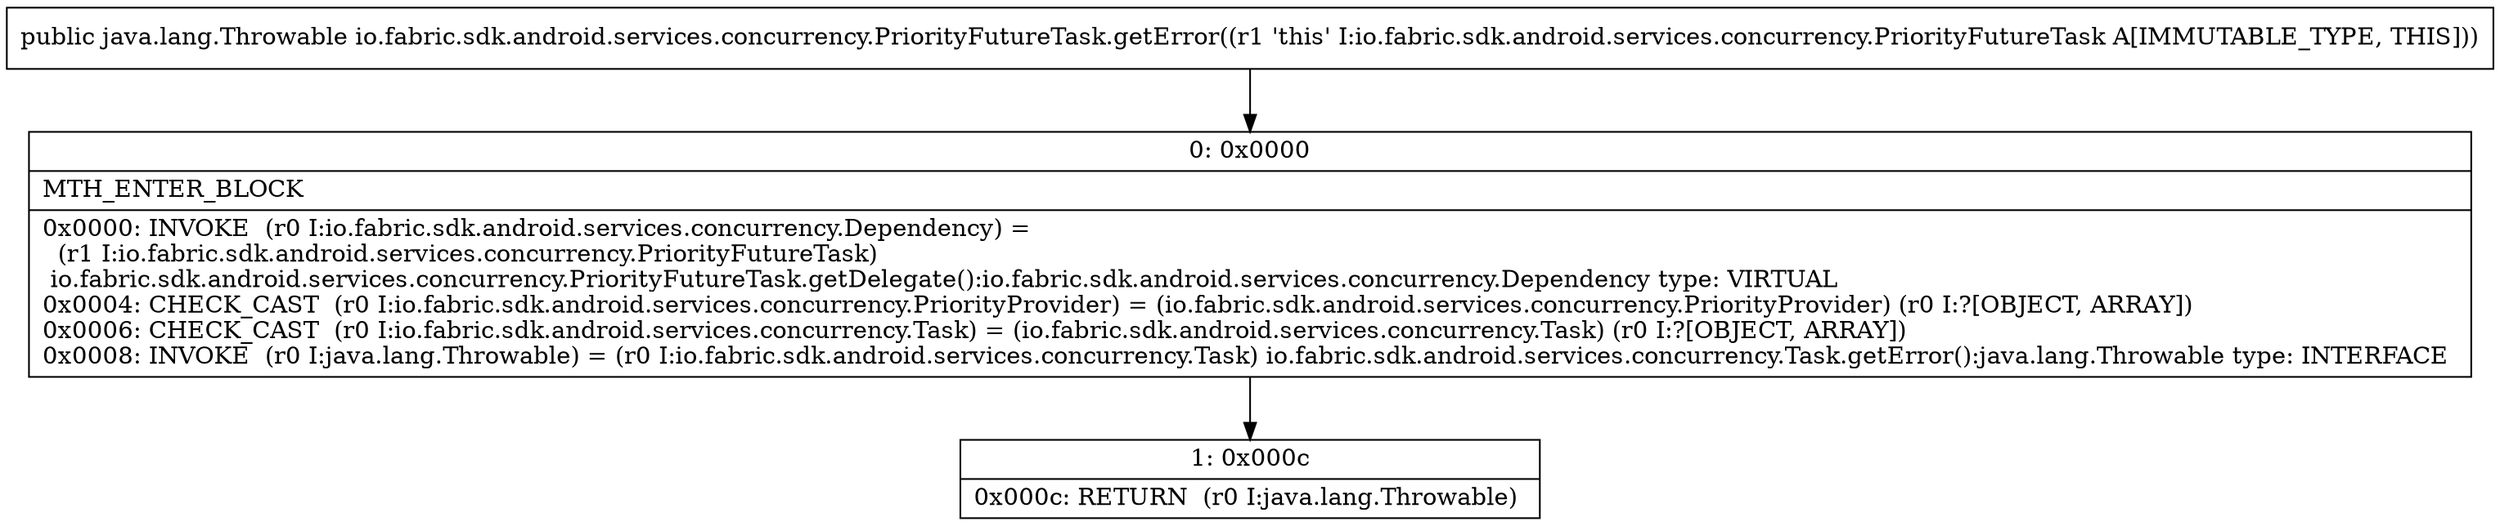 digraph "CFG forio.fabric.sdk.android.services.concurrency.PriorityFutureTask.getError()Ljava\/lang\/Throwable;" {
Node_0 [shape=record,label="{0\:\ 0x0000|MTH_ENTER_BLOCK\l|0x0000: INVOKE  (r0 I:io.fabric.sdk.android.services.concurrency.Dependency) = \l  (r1 I:io.fabric.sdk.android.services.concurrency.PriorityFutureTask)\l io.fabric.sdk.android.services.concurrency.PriorityFutureTask.getDelegate():io.fabric.sdk.android.services.concurrency.Dependency type: VIRTUAL \l0x0004: CHECK_CAST  (r0 I:io.fabric.sdk.android.services.concurrency.PriorityProvider) = (io.fabric.sdk.android.services.concurrency.PriorityProvider) (r0 I:?[OBJECT, ARRAY]) \l0x0006: CHECK_CAST  (r0 I:io.fabric.sdk.android.services.concurrency.Task) = (io.fabric.sdk.android.services.concurrency.Task) (r0 I:?[OBJECT, ARRAY]) \l0x0008: INVOKE  (r0 I:java.lang.Throwable) = (r0 I:io.fabric.sdk.android.services.concurrency.Task) io.fabric.sdk.android.services.concurrency.Task.getError():java.lang.Throwable type: INTERFACE \l}"];
Node_1 [shape=record,label="{1\:\ 0x000c|0x000c: RETURN  (r0 I:java.lang.Throwable) \l}"];
MethodNode[shape=record,label="{public java.lang.Throwable io.fabric.sdk.android.services.concurrency.PriorityFutureTask.getError((r1 'this' I:io.fabric.sdk.android.services.concurrency.PriorityFutureTask A[IMMUTABLE_TYPE, THIS])) }"];
MethodNode -> Node_0;
Node_0 -> Node_1;
}

